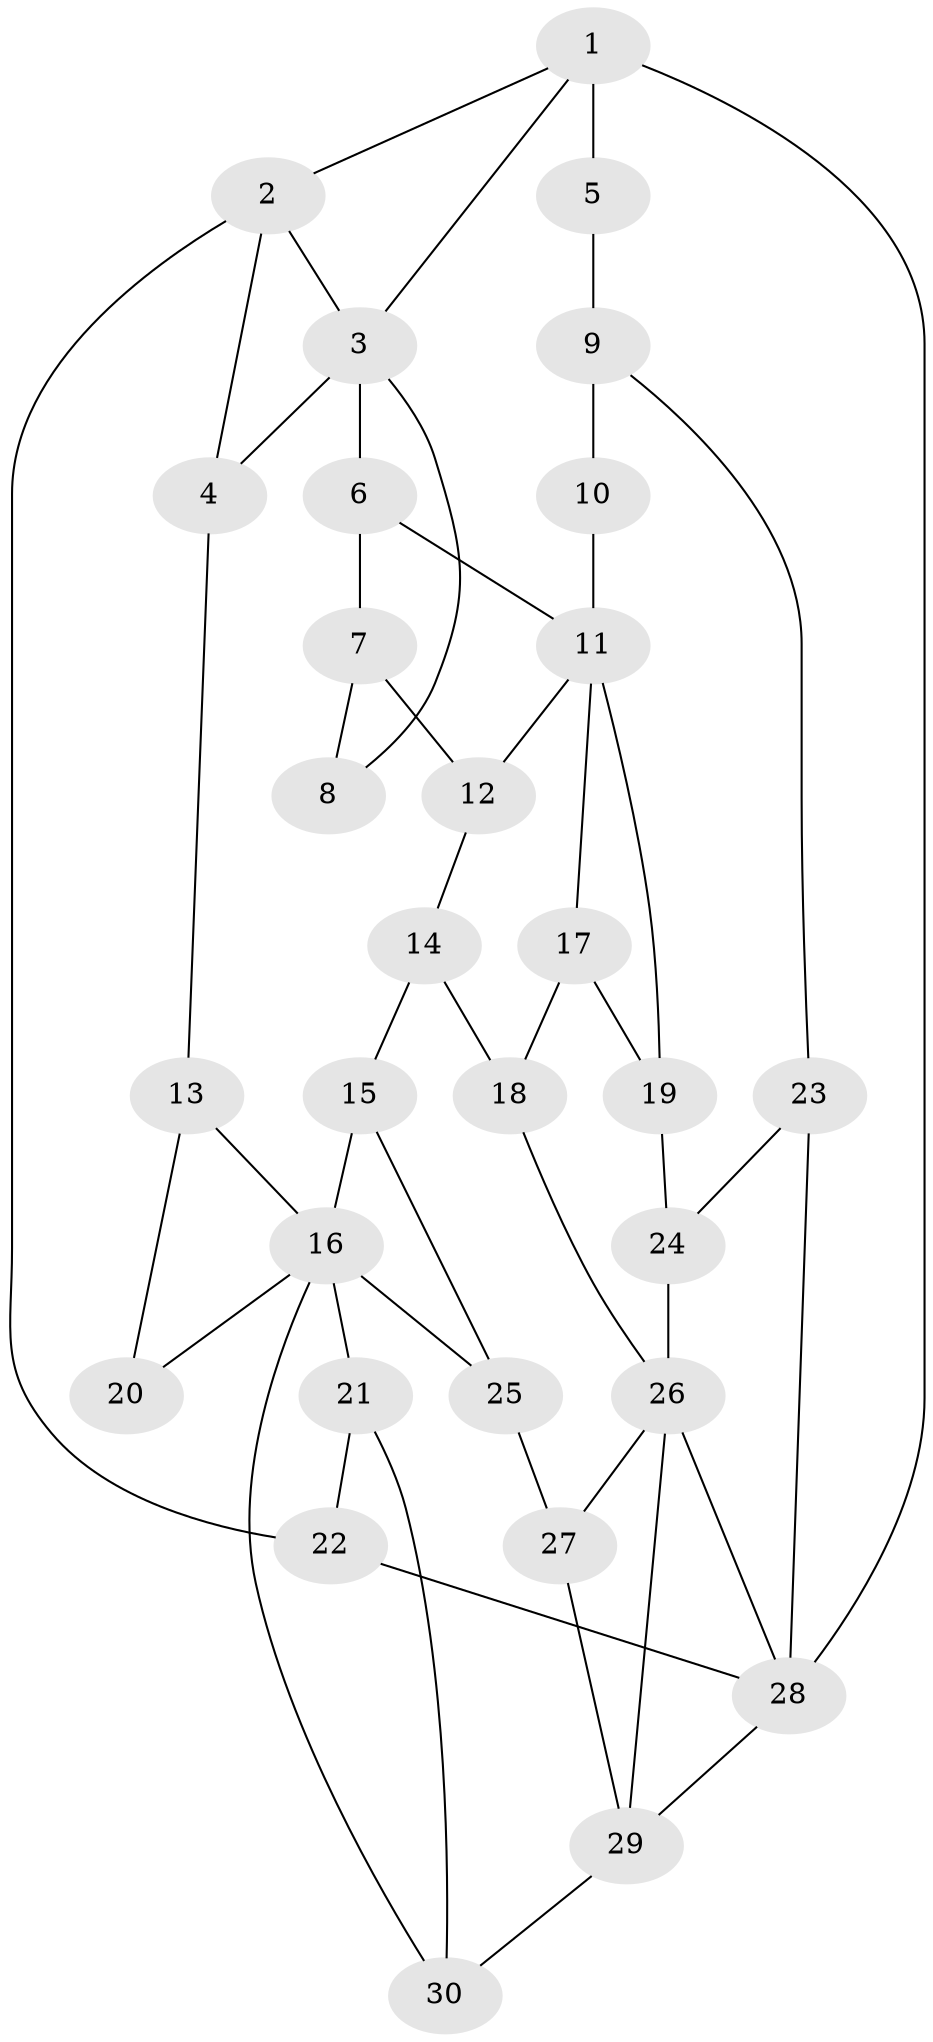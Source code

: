// original degree distribution, {3: 0.05, 6: 0.23333333333333334, 4: 0.23333333333333334, 5: 0.48333333333333334}
// Generated by graph-tools (version 1.1) at 2025/38/03/09/25 02:38:33]
// undirected, 30 vertices, 50 edges
graph export_dot {
graph [start="1"]
  node [color=gray90,style=filled];
  1;
  2;
  3;
  4;
  5;
  6;
  7;
  8;
  9;
  10;
  11;
  12;
  13;
  14;
  15;
  16;
  17;
  18;
  19;
  20;
  21;
  22;
  23;
  24;
  25;
  26;
  27;
  28;
  29;
  30;
  1 -- 2 [weight=1.0];
  1 -- 3 [weight=1.0];
  1 -- 5 [weight=2.0];
  1 -- 28 [weight=1.0];
  2 -- 3 [weight=1.0];
  2 -- 4 [weight=1.0];
  2 -- 22 [weight=1.0];
  3 -- 4 [weight=1.0];
  3 -- 6 [weight=1.0];
  3 -- 8 [weight=1.0];
  4 -- 13 [weight=1.0];
  5 -- 9 [weight=2.0];
  6 -- 7 [weight=1.0];
  6 -- 11 [weight=1.0];
  7 -- 8 [weight=1.0];
  7 -- 12 [weight=1.0];
  9 -- 10 [weight=2.0];
  9 -- 23 [weight=2.0];
  10 -- 11 [weight=2.0];
  11 -- 12 [weight=1.0];
  11 -- 17 [weight=1.0];
  11 -- 19 [weight=1.0];
  12 -- 14 [weight=1.0];
  13 -- 16 [weight=1.0];
  13 -- 20 [weight=2.0];
  14 -- 15 [weight=1.0];
  14 -- 18 [weight=1.0];
  15 -- 16 [weight=1.0];
  15 -- 25 [weight=1.0];
  16 -- 20 [weight=1.0];
  16 -- 21 [weight=1.0];
  16 -- 25 [weight=1.0];
  16 -- 30 [weight=1.0];
  17 -- 18 [weight=1.0];
  17 -- 19 [weight=1.0];
  18 -- 26 [weight=1.0];
  19 -- 24 [weight=1.0];
  21 -- 22 [weight=1.0];
  21 -- 30 [weight=1.0];
  22 -- 28 [weight=2.0];
  23 -- 24 [weight=1.0];
  23 -- 28 [weight=2.0];
  24 -- 26 [weight=1.0];
  25 -- 27 [weight=1.0];
  26 -- 27 [weight=1.0];
  26 -- 28 [weight=1.0];
  26 -- 29 [weight=1.0];
  27 -- 29 [weight=1.0];
  28 -- 29 [weight=1.0];
  29 -- 30 [weight=1.0];
}
